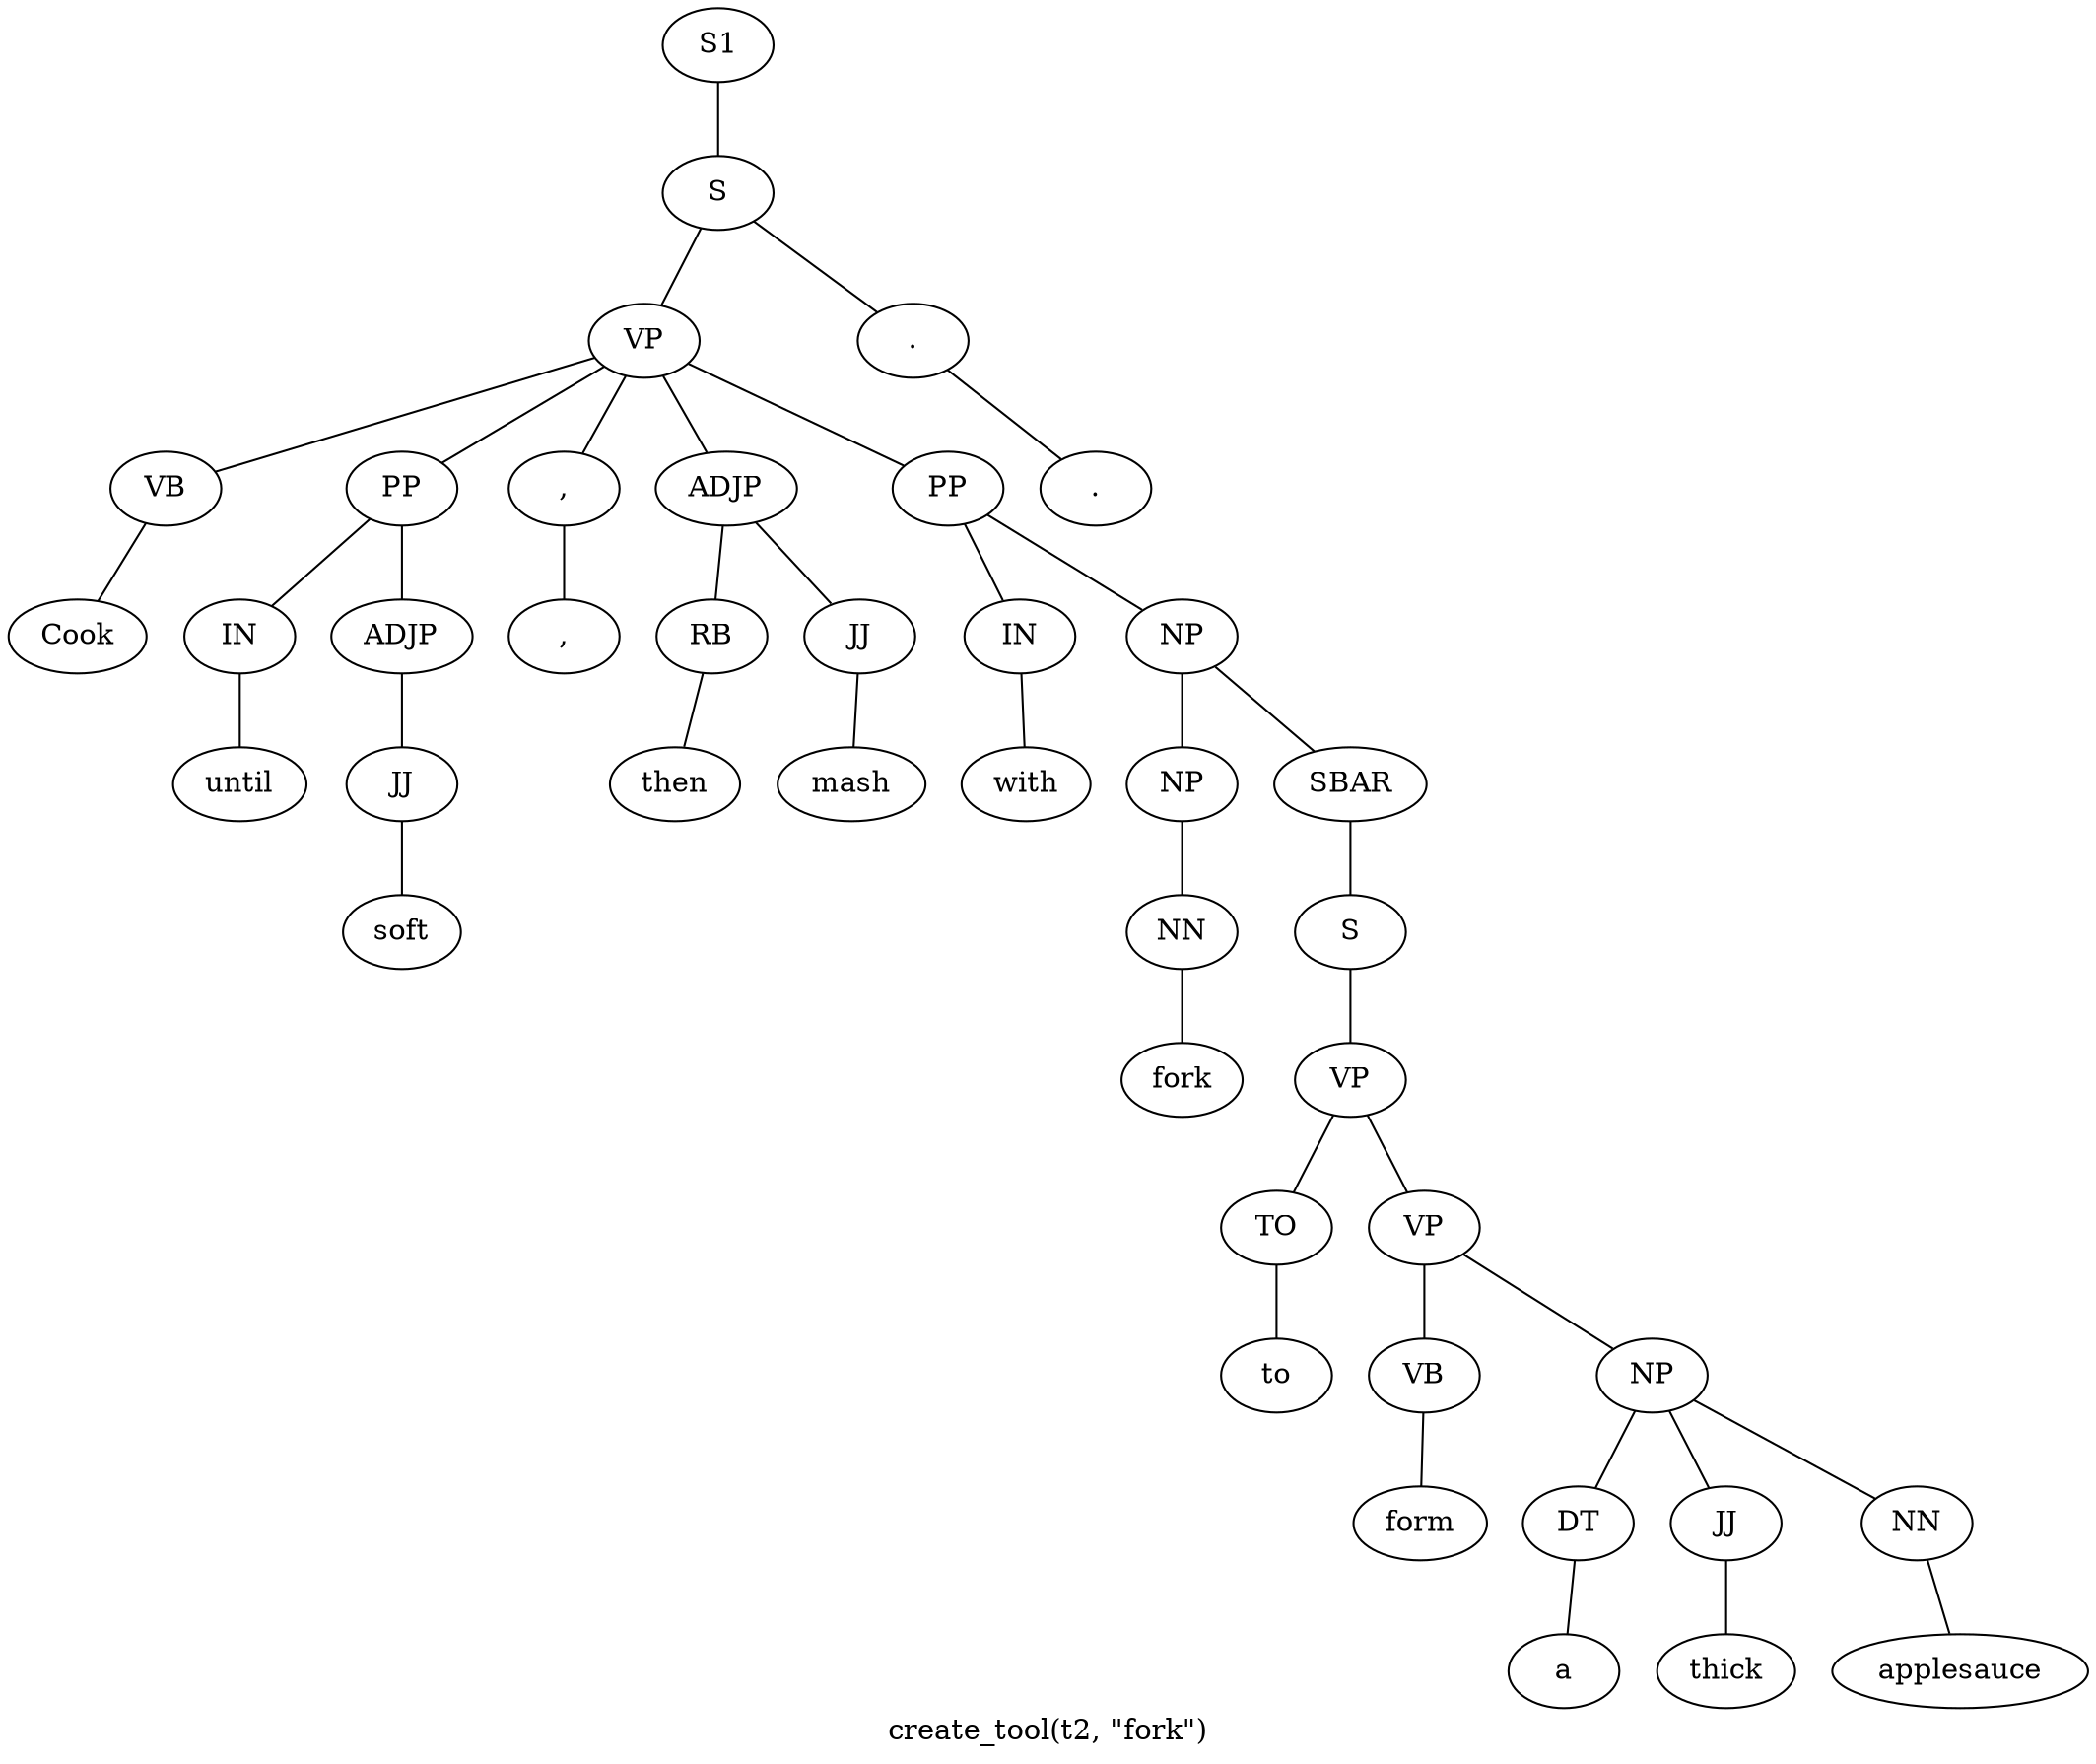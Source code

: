 graph SyntaxGraph {
	label = "create_tool(t2, \"fork\")";
	Node0 [label="S1"];
	Node1 [label="S"];
	Node2 [label="VP"];
	Node3 [label="VB"];
	Node4 [label="Cook"];
	Node5 [label="PP"];
	Node6 [label="IN"];
	Node7 [label="until"];
	Node8 [label="ADJP"];
	Node9 [label="JJ"];
	Node10 [label="soft"];
	Node11 [label=","];
	Node12 [label=","];
	Node13 [label="ADJP"];
	Node14 [label="RB"];
	Node15 [label="then"];
	Node16 [label="JJ"];
	Node17 [label="mash"];
	Node18 [label="PP"];
	Node19 [label="IN"];
	Node20 [label="with"];
	Node21 [label="NP"];
	Node22 [label="NP"];
	Node23 [label="NN"];
	Node24 [label="fork"];
	Node25 [label="SBAR"];
	Node26 [label="S"];
	Node27 [label="VP"];
	Node28 [label="TO"];
	Node29 [label="to"];
	Node30 [label="VP"];
	Node31 [label="VB"];
	Node32 [label="form"];
	Node33 [label="NP"];
	Node34 [label="DT"];
	Node35 [label="a"];
	Node36 [label="JJ"];
	Node37 [label="thick"];
	Node38 [label="NN"];
	Node39 [label="applesauce"];
	Node40 [label="."];
	Node41 [label="."];

	Node0 -- Node1;
	Node1 -- Node2;
	Node1 -- Node40;
	Node2 -- Node3;
	Node2 -- Node5;
	Node2 -- Node11;
	Node2 -- Node13;
	Node2 -- Node18;
	Node3 -- Node4;
	Node5 -- Node6;
	Node5 -- Node8;
	Node6 -- Node7;
	Node8 -- Node9;
	Node9 -- Node10;
	Node11 -- Node12;
	Node13 -- Node14;
	Node13 -- Node16;
	Node14 -- Node15;
	Node16 -- Node17;
	Node18 -- Node19;
	Node18 -- Node21;
	Node19 -- Node20;
	Node21 -- Node22;
	Node21 -- Node25;
	Node22 -- Node23;
	Node23 -- Node24;
	Node25 -- Node26;
	Node26 -- Node27;
	Node27 -- Node28;
	Node27 -- Node30;
	Node28 -- Node29;
	Node30 -- Node31;
	Node30 -- Node33;
	Node31 -- Node32;
	Node33 -- Node34;
	Node33 -- Node36;
	Node33 -- Node38;
	Node34 -- Node35;
	Node36 -- Node37;
	Node38 -- Node39;
	Node40 -- Node41;
}